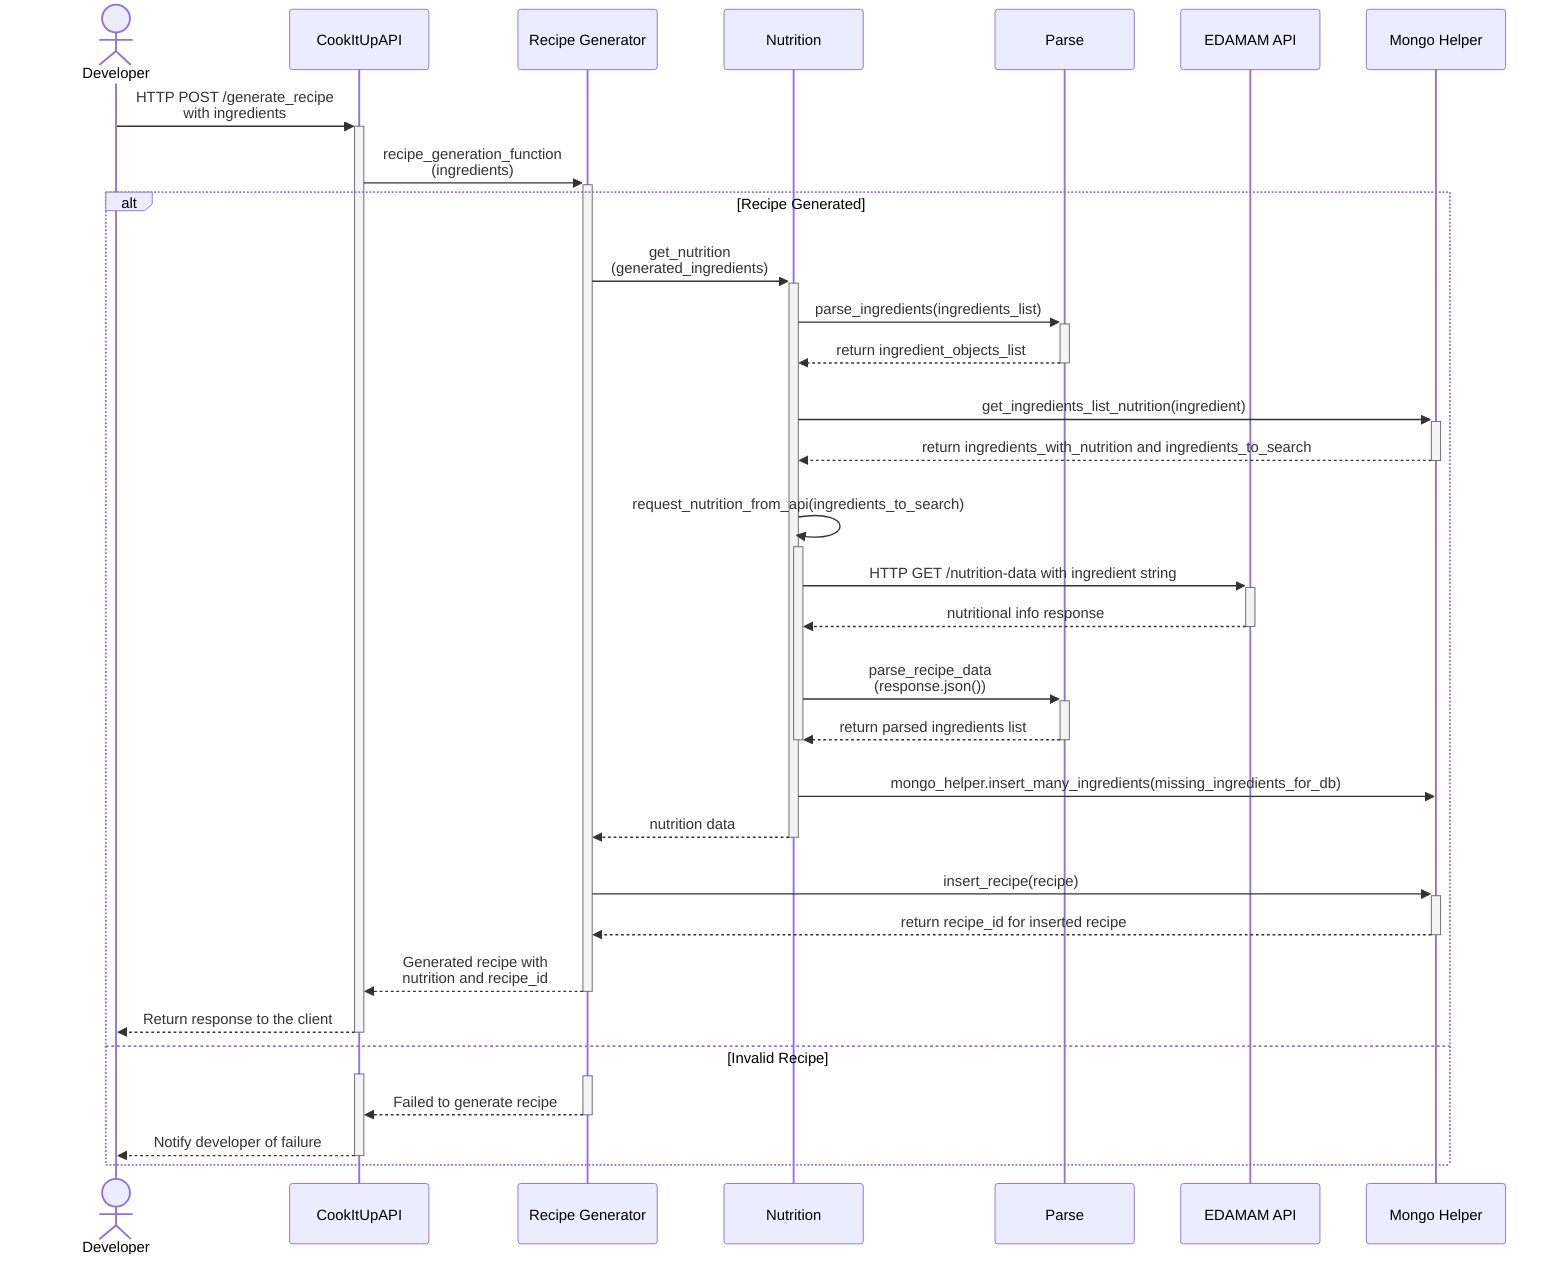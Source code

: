 sequenceDiagram
    actor dev as Developer
    participant api as CookItUpAPI
    participant recipe_gen as Recipe Generator
    participant nutrition as Nutrition
    participant extract as Parse
    participant edamam as EDAMAM API
    
    participant mongo_helper as Mongo Helper

    dev->>+api: HTTP POST /generate_recipe <br> with ingredients
    api->>+recipe_gen: recipe_generation_function<br>(ingredients)
    alt Recipe Generated
        recipe_gen->>+nutrition: get_nutrition<br>(generated_ingredients)
        
        nutrition->>+extract: parse_ingredients(ingredients_list)
        extract-->>-nutrition: return ingredient_objects_list
        
        nutrition->>+mongo_helper: <br>get_ingredients_list_nutrition(ingredient)
        mongo_helper-->>-nutrition: return ingredients_with_nutrition and ingredients_to_search
        
        nutrition->>nutrition: <br>request_nutrition_from_api(ingredients_to_search)
        activate nutrition
        nutrition->>+edamam: HTTP GET /nutrition-data with ingredient string
        edamam-->>-nutrition: nutritional info response
        nutrition->>+extract: <br>parse_recipe_data<br>(response.json())
        extract-->>-nutrition: return parsed ingredients list
        deactivate nutrition

        nutrition->>mongo_helper: <br>mongo_helper.insert_many_ingredients(missing_ingredients_for_db)
        nutrition-->>-recipe_gen: nutrition data
        recipe_gen->>+mongo_helper: <br>insert_recipe(recipe)
        mongo_helper-->>-recipe_gen: return recipe_id for inserted recipe
        recipe_gen-->>-api: Generated recipe with<br>nutrition and recipe_id
        api-->>-dev: Return response to the client
    else Invalid Recipe
        activate api
        activate recipe_gen
        recipe_gen-->>api: Failed to generate recipe
        deactivate recipe_gen
        api-->>dev: Notify developer of failure
        deactivate api
    end